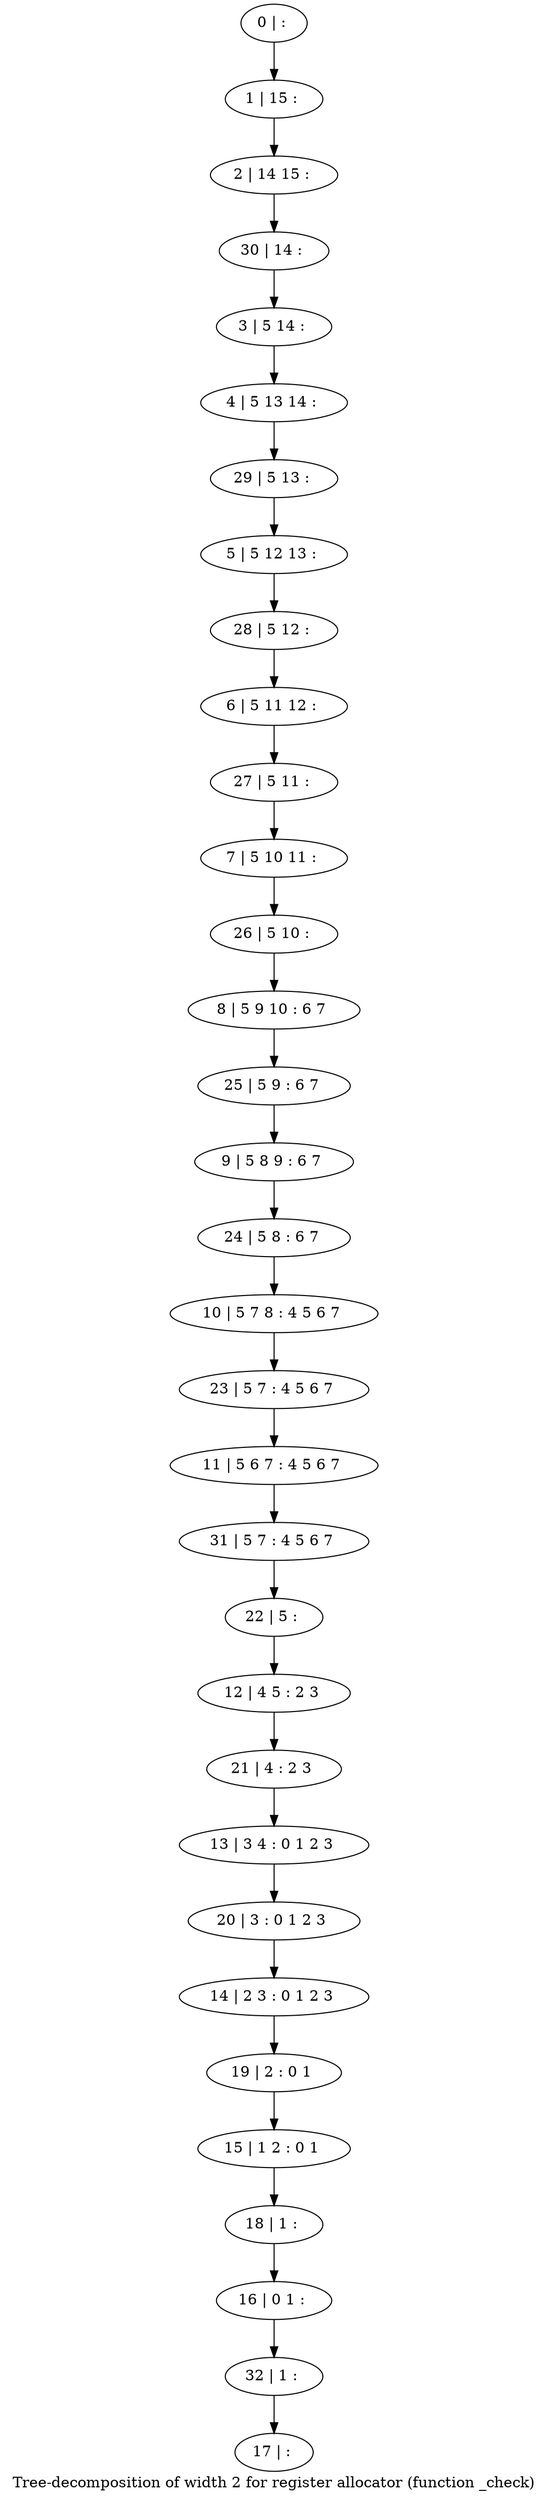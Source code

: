 digraph G {
graph [label="Tree-decomposition of width 2 for register allocator (function _check)"]
0[label="0 | : "];
1[label="1 | 15 : "];
2[label="2 | 14 15 : "];
3[label="3 | 5 14 : "];
4[label="4 | 5 13 14 : "];
5[label="5 | 5 12 13 : "];
6[label="6 | 5 11 12 : "];
7[label="7 | 5 10 11 : "];
8[label="8 | 5 9 10 : 6 7 "];
9[label="9 | 5 8 9 : 6 7 "];
10[label="10 | 5 7 8 : 4 5 6 7 "];
11[label="11 | 5 6 7 : 4 5 6 7 "];
12[label="12 | 4 5 : 2 3 "];
13[label="13 | 3 4 : 0 1 2 3 "];
14[label="14 | 2 3 : 0 1 2 3 "];
15[label="15 | 1 2 : 0 1 "];
16[label="16 | 0 1 : "];
17[label="17 | : "];
18[label="18 | 1 : "];
19[label="19 | 2 : 0 1 "];
20[label="20 | 3 : 0 1 2 3 "];
21[label="21 | 4 : 2 3 "];
22[label="22 | 5 : "];
23[label="23 | 5 7 : 4 5 6 7 "];
24[label="24 | 5 8 : 6 7 "];
25[label="25 | 5 9 : 6 7 "];
26[label="26 | 5 10 : "];
27[label="27 | 5 11 : "];
28[label="28 | 5 12 : "];
29[label="29 | 5 13 : "];
30[label="30 | 14 : "];
31[label="31 | 5 7 : 4 5 6 7 "];
32[label="32 | 1 : "];
0->1 ;
1->2 ;
3->4 ;
18->16 ;
15->18 ;
19->15 ;
14->19 ;
20->14 ;
13->20 ;
21->13 ;
12->21 ;
22->12 ;
23->11 ;
10->23 ;
24->10 ;
9->24 ;
25->9 ;
8->25 ;
26->8 ;
7->26 ;
27->7 ;
6->27 ;
28->6 ;
5->28 ;
29->5 ;
4->29 ;
30->3 ;
2->30 ;
31->22 ;
11->31 ;
32->17 ;
16->32 ;
}
